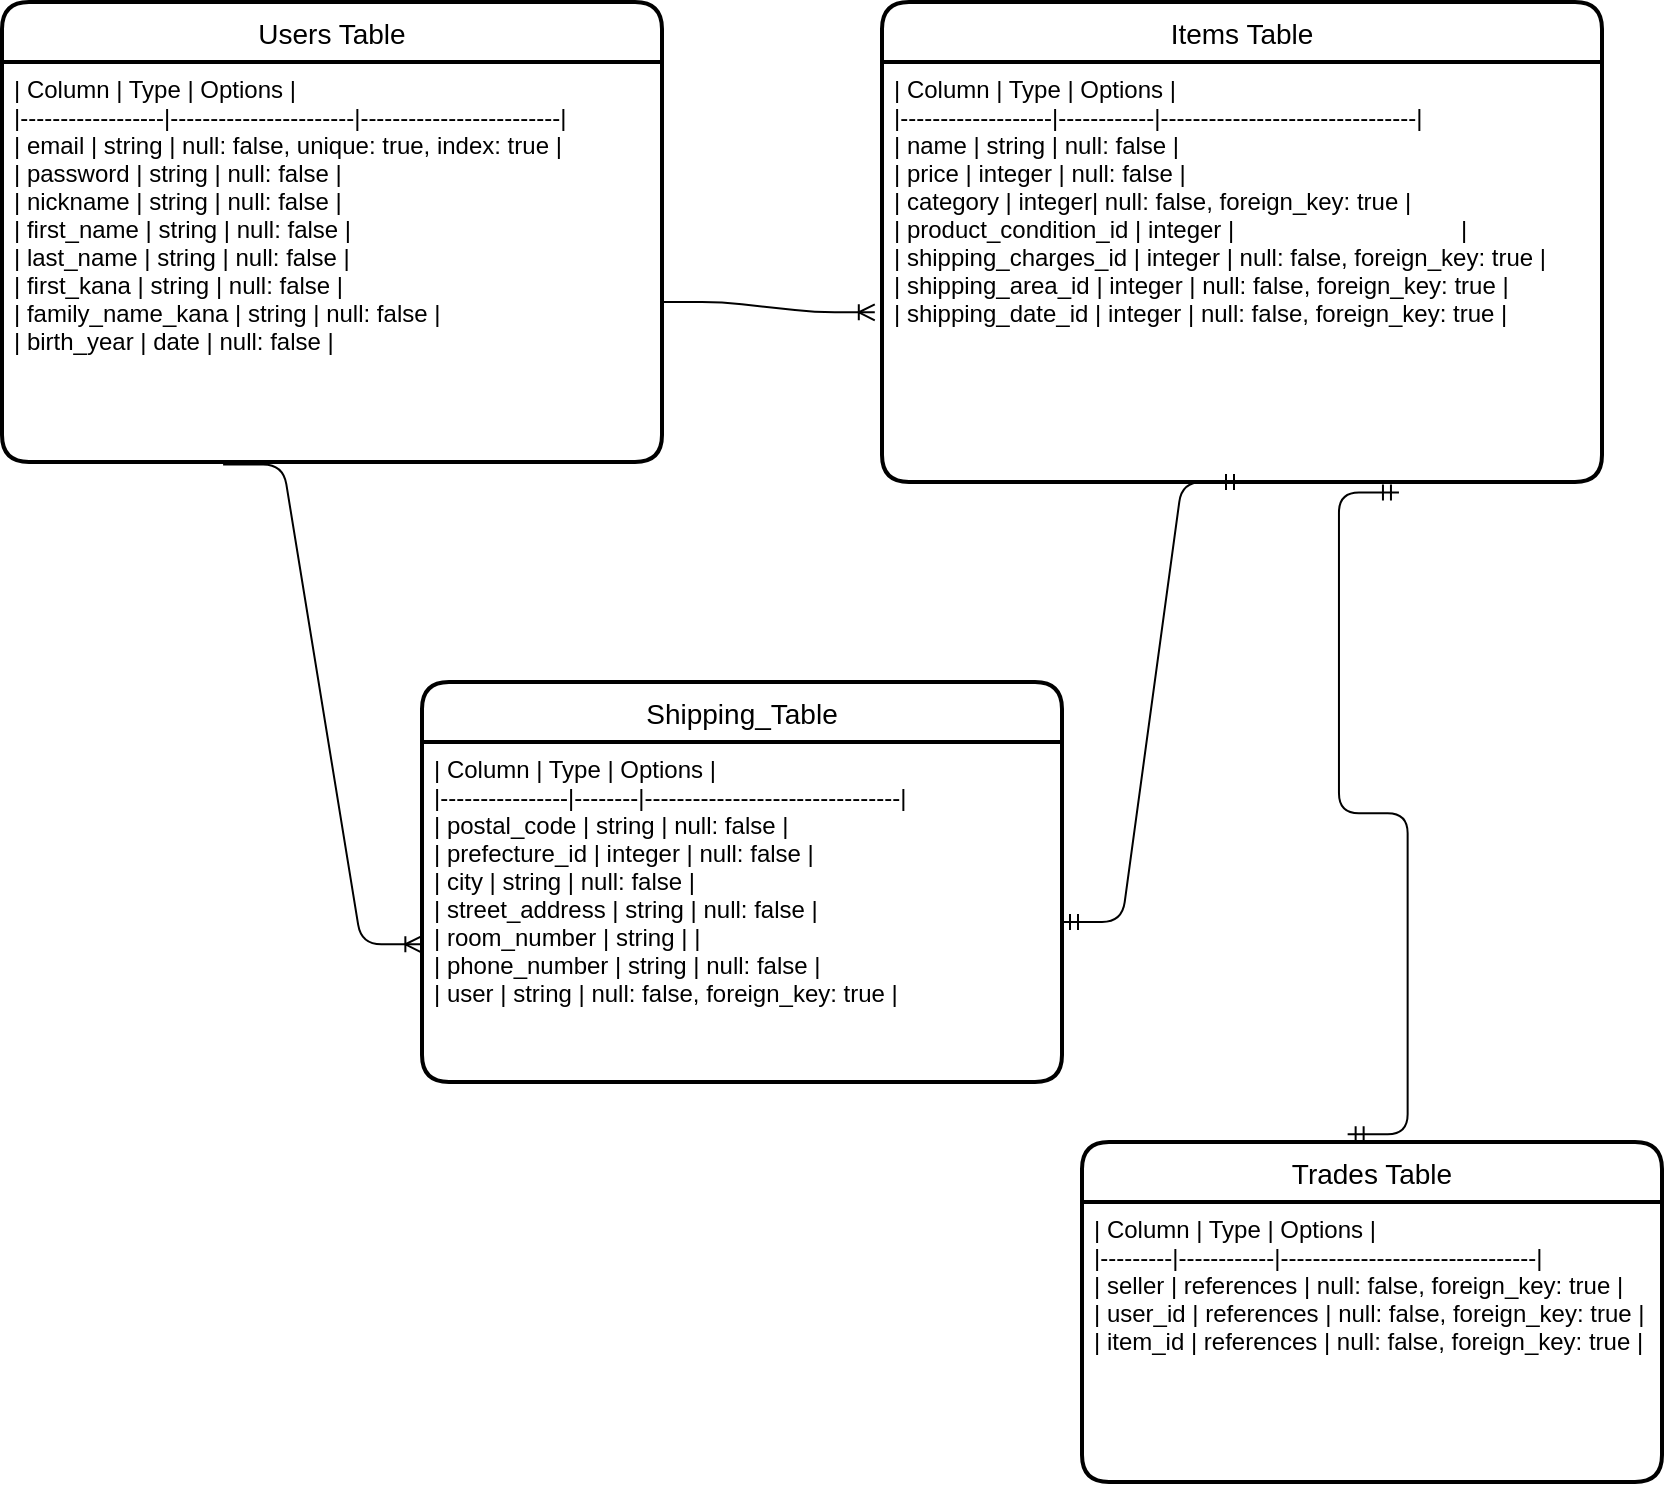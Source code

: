 <mxfile version="14.2.4" type="embed">
    <diagram id="5FVqoFkzmzG0YQhWwOOV" name="ページ1">
        <mxGraphModel dx="1700" dy="795" grid="1" gridSize="10" guides="1" tooltips="1" connect="1" arrows="1" fold="1" page="1" pageScale="1" pageWidth="850" pageHeight="1100" math="0" shadow="0">
            <root>
                <mxCell id="0"/>
                <mxCell id="1" parent="0"/>
                <mxCell id="2" value="Users Table" style="swimlane;childLayout=stackLayout;horizontal=1;startSize=30;horizontalStack=0;rounded=1;fontSize=14;fontStyle=0;strokeWidth=2;resizeParent=0;resizeLast=1;shadow=0;dashed=0;align=center;" parent="1" vertex="1">
                    <mxGeometry y="90" width="330" height="230" as="geometry"/>
                </mxCell>
                <mxCell id="3" value="| Column           | Type                  | Options                                  |&#10;|------------------|-----------------------|-------------------------|&#10;| email            | string                | null: false, unique: true, index: true   |&#10;| password         | string                | null: false                              |&#10;| nickname         | string                | null: false                              |&#10;| first_name       | string                | null: false                              |&#10;| last_name        | string                | null: false                              |&#10;| first_kana       | string                | null: false                              |&#10;| family_name_kana | string                | null: false                              |&#10;| birth_year       | date                | null: false                              |" style="align=left;strokeColor=none;fillColor=none;spacingLeft=4;fontSize=12;verticalAlign=top;resizable=0;rotatable=0;part=1;" parent="2" vertex="1">
                    <mxGeometry y="30" width="330" height="200" as="geometry"/>
                </mxCell>
                <mxCell id="4" value="Items Table" style="swimlane;childLayout=stackLayout;horizontal=1;startSize=30;horizontalStack=0;rounded=1;fontSize=14;fontStyle=0;strokeWidth=2;resizeParent=0;resizeLast=1;shadow=0;dashed=0;align=center;" parent="1" vertex="1">
                    <mxGeometry x="440" y="90" width="360" height="240" as="geometry"/>
                </mxCell>
                <mxCell id="5" value="| Column            | Type       | Options                        |&#10;|-------------------|------------|--------------------------------|&#10;| name              | string     | null: false                    |&#10;| price             | integer    | null: false                    |&#10;| category          | integer| null: false, foreign_key: true |&#10;| product_condition_id | integer    |                                  |&#10;| shipping_charges_id | integer    | null: false, foreign_key: true |&#10;| shipping_area_id | integer    | null: false, foreign_key: true |&#10;| shipping_date_id | integer    | null: false, foreign_key: true |" style="align=left;strokeColor=none;fillColor=none;spacingLeft=4;fontSize=12;verticalAlign=top;resizable=0;rotatable=0;part=1;" parent="4" vertex="1">
                    <mxGeometry y="30" width="360" height="210" as="geometry"/>
                </mxCell>
                <mxCell id="7" value="Shipping_Table" style="swimlane;childLayout=stackLayout;horizontal=1;startSize=30;horizontalStack=0;rounded=1;fontSize=14;fontStyle=0;strokeWidth=2;resizeParent=0;resizeLast=1;shadow=0;dashed=0;align=center;" parent="1" vertex="1">
                    <mxGeometry x="210" y="430" width="320" height="200" as="geometry"/>
                </mxCell>
                <mxCell id="8" value="| Column         | Type   | Options                        |&#10;|----------------|--------|--------------------------------|&#10;| postal_code    | string | null: false                    |&#10;| prefecture_id | integer | null: false                    |&#10;| city           | string | null: false                    |&#10;| street_address | string | null: false                    |&#10;| room_number    | string |                                |&#10;| phone_number   | string | null: false                    |&#10;| user           | string | null: false, foreign_key: true |" style="align=left;strokeColor=none;fillColor=none;spacingLeft=4;fontSize=12;verticalAlign=top;resizable=0;rotatable=0;part=1;" parent="7" vertex="1">
                    <mxGeometry y="30" width="320" height="170" as="geometry"/>
                </mxCell>
                <mxCell id="9" value="" style="edgeStyle=entityRelationEdgeStyle;fontSize=12;html=1;endArrow=ERoneToMany;entryX=-0.01;entryY=0.596;entryDx=0;entryDy=0;entryPerimeter=0;" parent="1" target="5" edge="1">
                    <mxGeometry width="100" height="100" relative="1" as="geometry">
                        <mxPoint x="330" y="240" as="sourcePoint"/>
                        <mxPoint x="450" y="240" as="targetPoint"/>
                    </mxGeometry>
                </mxCell>
                <mxCell id="12" value="" style="edgeStyle=entityRelationEdgeStyle;fontSize=12;html=1;endArrow=ERoneToMany;exitX=0.335;exitY=1.006;exitDx=0;exitDy=0;exitPerimeter=0;entryX=-0.001;entryY=0.595;entryDx=0;entryDy=0;entryPerimeter=0;" parent="1" source="3" target="8" edge="1">
                    <mxGeometry width="100" height="100" relative="1" as="geometry">
                        <mxPoint x="150" y="340" as="sourcePoint"/>
                        <mxPoint x="200" y="560" as="targetPoint"/>
                    </mxGeometry>
                </mxCell>
                <mxCell id="13" value="" style="edgeStyle=entityRelationEdgeStyle;fontSize=12;html=1;endArrow=ERmandOne;startArrow=ERmandOne;entryX=0.5;entryY=1;entryDx=0;entryDy=0;" parent="1" target="5" edge="1">
                    <mxGeometry width="100" height="100" relative="1" as="geometry">
                        <mxPoint x="530" y="550" as="sourcePoint"/>
                        <mxPoint x="630" y="450" as="targetPoint"/>
                    </mxGeometry>
                </mxCell>
                <mxCell id="15" value="Trades Table" style="swimlane;childLayout=stackLayout;horizontal=1;startSize=30;horizontalStack=0;rounded=1;fontSize=14;fontStyle=0;strokeWidth=2;resizeParent=0;resizeLast=1;shadow=0;dashed=0;align=center;" parent="1" vertex="1">
                    <mxGeometry x="540" y="660" width="290" height="170" as="geometry"/>
                </mxCell>
                <mxCell id="16" value="| Column  | Type       | Options                        |&#10;|---------|------------|--------------------------------|&#10;| seller  | references | null: false, foreign_key: true |&#10;| user_id | references | null: false, foreign_key: true |&#10;| item_id | references | null: false, foreign_key: true |" style="align=left;strokeColor=none;fillColor=none;spacingLeft=4;fontSize=12;verticalAlign=top;resizable=0;rotatable=0;part=1;" parent="15" vertex="1">
                    <mxGeometry y="30" width="290" height="140" as="geometry"/>
                </mxCell>
                <mxCell id="17" value="" style="edgeStyle=entityRelationEdgeStyle;fontSize=12;html=1;endArrow=ERmandOne;startArrow=ERmandOne;exitX=0.458;exitY=-0.023;exitDx=0;exitDy=0;exitPerimeter=0;entryX=0.718;entryY=1.025;entryDx=0;entryDy=0;entryPerimeter=0;" parent="1" source="15" target="5" edge="1">
                    <mxGeometry width="100" height="100" relative="1" as="geometry">
                        <mxPoint x="650" y="640" as="sourcePoint"/>
                        <mxPoint x="660" y="420" as="targetPoint"/>
                    </mxGeometry>
                </mxCell>
            </root>
        </mxGraphModel>
    </diagram>
</mxfile>